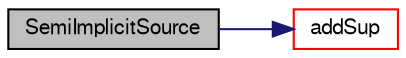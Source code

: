digraph "SemiImplicitSource"
{
  bgcolor="transparent";
  edge [fontname="FreeSans",fontsize="10",labelfontname="FreeSans",labelfontsize="10"];
  node [fontname="FreeSans",fontsize="10",shape=record];
  rankdir="LR";
  Node0 [label="SemiImplicitSource",height=0.2,width=0.4,color="black", fillcolor="grey75", style="filled", fontcolor="black"];
  Node0 -> Node1 [color="midnightblue",fontsize="10",style="solid",fontname="FreeSans"];
  Node1 [label="addSup",height=0.2,width=0.4,color="red",URL="$a23530.html#a1ee48a8055fa0cf69ffb5ed424c93bb5",tooltip="Add explicit contribution to equation. "];
}
